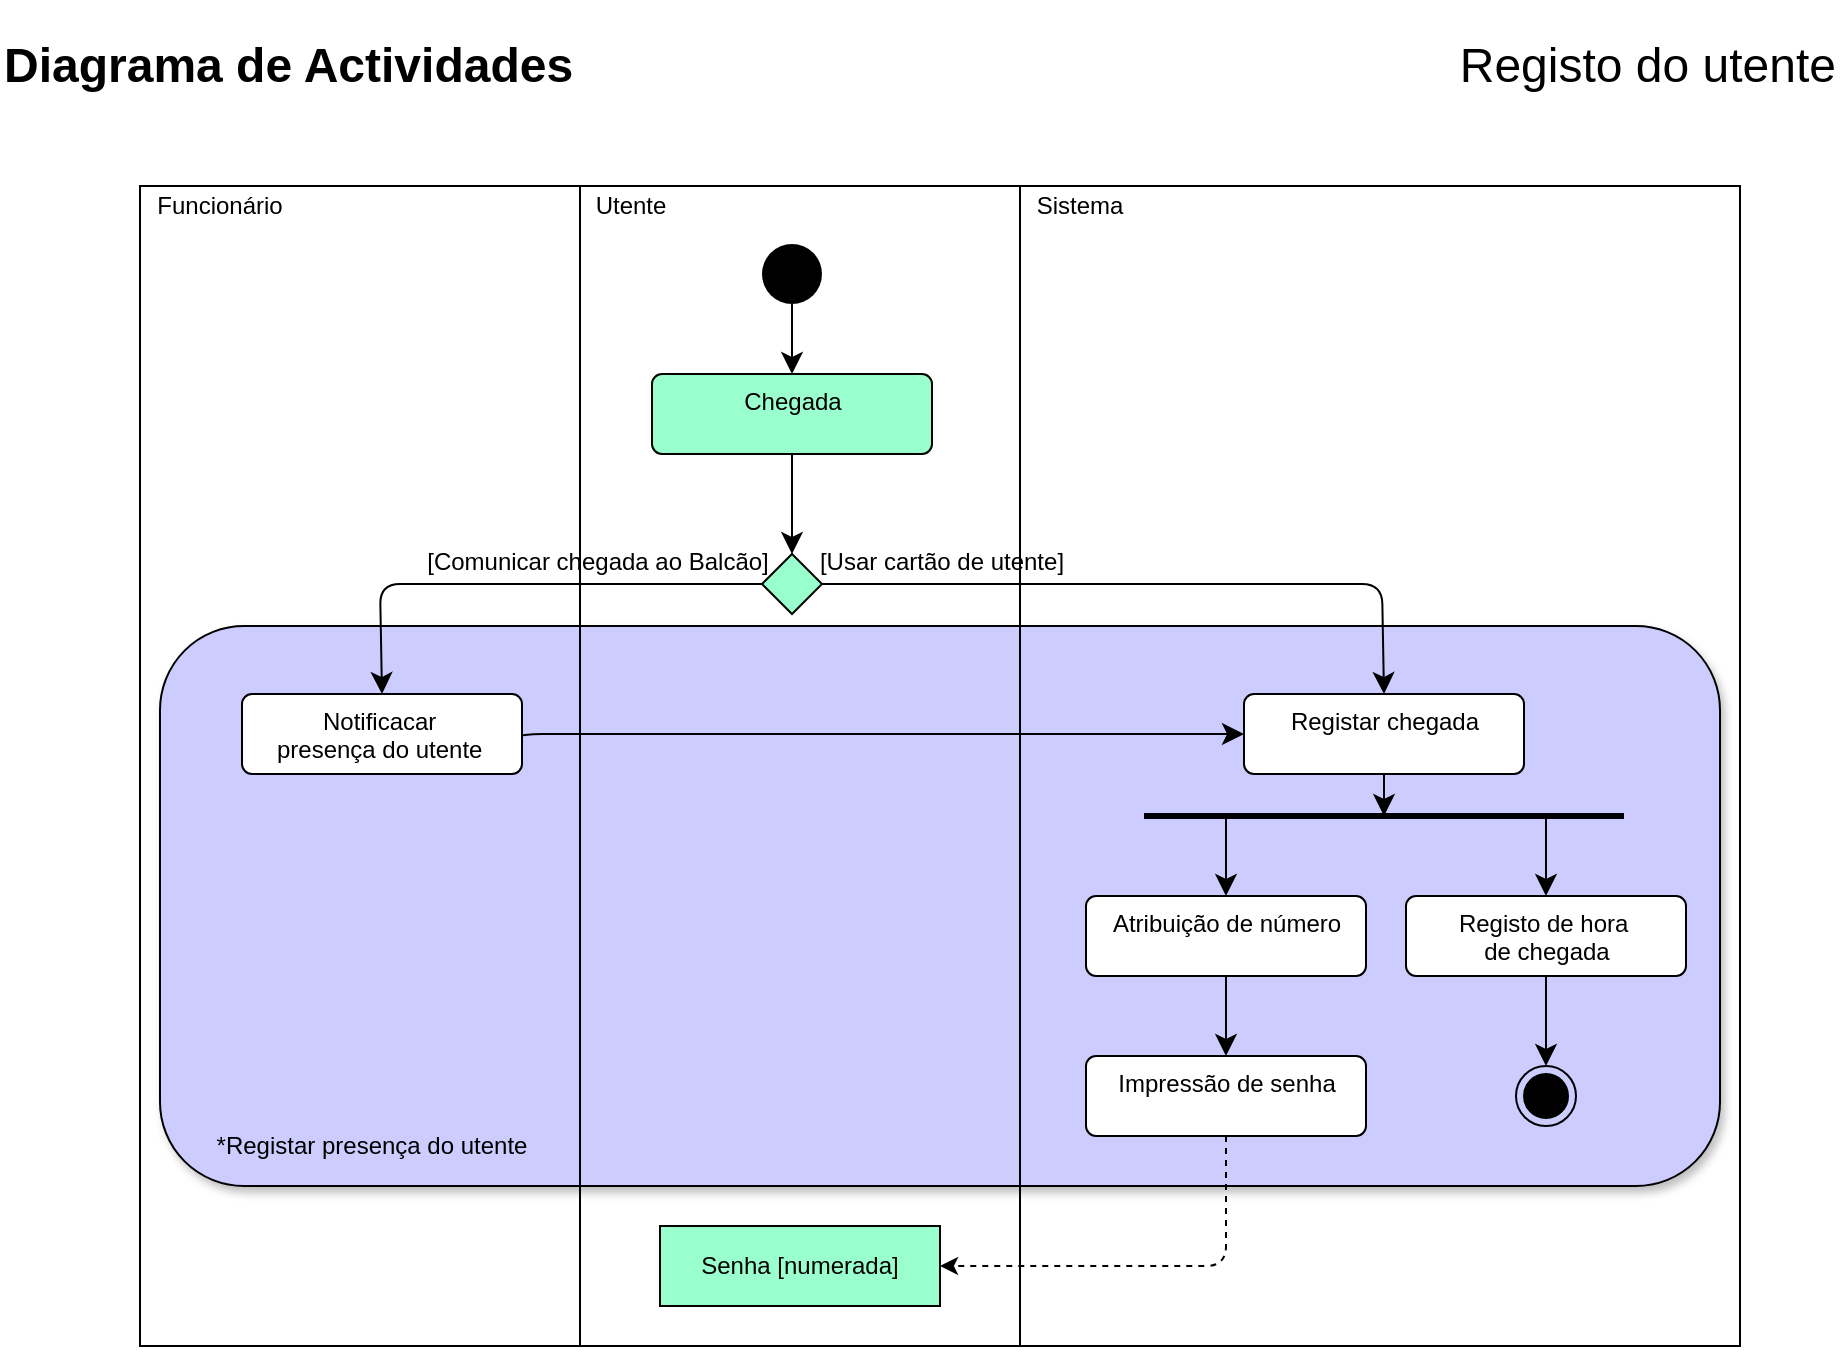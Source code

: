 <mxfile version="14.2.7" type="google"><diagram id="ceWHe6pzWv_tk6jDRbRP" name="Page-1"><mxGraphModel dx="1422" dy="772" grid="1" gridSize="10" guides="1" tooltips="1" connect="1" arrows="1" fold="1" page="1" pageScale="1" pageWidth="1169" pageHeight="827" math="0" shadow="0"><root><mxCell id="0"/><mxCell id="1" parent="0"/><mxCell id="FWlmMtZPNFmvn0mSxlcu-76" value="" style="rounded=1;Space=wrap;html=1;fillColor=#CCCCFF;shadow=1;" parent="1" vertex="1"><mxGeometry x="210" y="420" width="780" height="280" as="geometry"/></mxCell><mxCell id="u1S4rE5ZOEZBiuDu9DCe-52" value="" style="rounded=0;whiteSpace=wrap;html=1;fillColor=none;" parent="1" vertex="1"><mxGeometry x="420" y="200" width="220" height="580" as="geometry"/></mxCell><mxCell id="FWlmMtZPNFmvn0mSxlcu-78" value="" style="rounded=0;whiteSpace=wrap;html=1;fillColor=none;" parent="1" vertex="1"><mxGeometry x="200" y="200" width="220" height="580" as="geometry"/></mxCell><mxCell id="FWlmMtZPNFmvn0mSxlcu-81" value="" style="rounded=0;whiteSpace=wrap;html=1;fillColor=none;" parent="1" vertex="1"><mxGeometry x="640" y="200" width="360" height="580" as="geometry"/></mxCell><mxCell id="FWlmMtZPNFmvn0mSxlcu-2" value="" style="ellipse;fillColor=#000000;strokeColor=none;" parent="1" vertex="1"><mxGeometry x="511" y="229" width="30" height="30" as="geometry"/></mxCell><mxCell id="FWlmMtZPNFmvn0mSxlcu-21" value="" style="endArrow=classic;startArrow=none;endFill=1;startFill=0;endSize=8;html=1;verticalAlign=bottom;labelBackgroundColor=none;strokeWidth=1;exitX=0.5;exitY=1;exitDx=0;exitDy=0;" parent="1" edge="1"><mxGeometry width="160" relative="1" as="geometry"><mxPoint x="526" y="259" as="sourcePoint"/><mxPoint x="526" y="294" as="targetPoint"/></mxGeometry></mxCell><mxCell id="FWlmMtZPNFmvn0mSxlcu-40" value="Utente" style="text;html=1;strokeColor=none;fillColor=none;align=center;verticalAlign=middle;whiteSpace=wrap;rounded=0;" parent="1" vertex="1"><mxGeometry x="420" y="200" width="51" height="20" as="geometry"/></mxCell><mxCell id="FWlmMtZPNFmvn0mSxlcu-42" value="Sistema" style="text;html=1;strokeColor=none;fillColor=none;align=center;verticalAlign=middle;whiteSpace=wrap;rounded=0;" parent="1" vertex="1"><mxGeometry x="640" y="200" width="60" height="20" as="geometry"/></mxCell><mxCell id="FWlmMtZPNFmvn0mSxlcu-46" value="Chegada" style="html=1;align=center;verticalAlign=top;rounded=1;absoluteArcSize=1;arcSize=10;dashed=0;fillColor=#99FFCC;" parent="1" vertex="1"><mxGeometry x="456" y="294" width="140" height="40" as="geometry"/></mxCell><mxCell id="FWlmMtZPNFmvn0mSxlcu-47" value="" style="endArrow=classic;startArrow=none;endFill=1;startFill=0;endSize=8;html=1;verticalAlign=bottom;labelBackgroundColor=none;strokeWidth=1;exitX=0.5;exitY=1;exitDx=0;exitDy=0;entryX=0.5;entryY=0;entryDx=0;entryDy=0;" parent="1" source="FWlmMtZPNFmvn0mSxlcu-46" target="FWlmMtZPNFmvn0mSxlcu-65" edge="1"><mxGeometry width="160" relative="1" as="geometry"><mxPoint x="616" y="269" as="sourcePoint"/><mxPoint x="606" y="384" as="targetPoint"/></mxGeometry></mxCell><mxCell id="FWlmMtZPNFmvn0mSxlcu-50" value="Registar chegada" style="html=1;align=center;verticalAlign=top;rounded=1;absoluteArcSize=1;arcSize=10;dashed=0;" parent="1" vertex="1"><mxGeometry x="752" y="454" width="140" height="40" as="geometry"/></mxCell><mxCell id="FWlmMtZPNFmvn0mSxlcu-51" value="" style="endArrow=classic;startArrow=none;endFill=1;startFill=0;endSize=8;html=1;verticalAlign=bottom;labelBackgroundColor=none;strokeWidth=1;entryX=0;entryY=0.5;entryDx=0;entryDy=0;exitX=0.5;exitY=1;exitDx=0;exitDy=0;" parent="1" source="FWlmMtZPNFmvn0mSxlcu-69" target="FWlmMtZPNFmvn0mSxlcu-50" edge="1"><mxGeometry width="160" relative="1" as="geometry"><mxPoint x="331" y="474" as="sourcePoint"/><mxPoint x="581" y="405" as="targetPoint"/><Array as="points"><mxPoint x="391" y="474"/></Array></mxGeometry></mxCell><mxCell id="FWlmMtZPNFmvn0mSxlcu-52" value="" style="endArrow=classic;startArrow=none;endFill=1;startFill=0;endSize=8;html=1;verticalAlign=bottom;labelBackgroundColor=none;strokeWidth=1;exitX=1;exitY=0.5;exitDx=0;exitDy=0;entryX=0.5;entryY=0;entryDx=0;entryDy=0;" parent="1" source="FWlmMtZPNFmvn0mSxlcu-65" target="FWlmMtZPNFmvn0mSxlcu-50" edge="1"><mxGeometry width="160" relative="1" as="geometry"><mxPoint x="570" y="495" as="sourcePoint"/><mxPoint x="890" y="534" as="targetPoint"/><Array as="points"><mxPoint x="750" y="399"/><mxPoint x="821" y="399"/></Array></mxGeometry></mxCell><mxCell id="FWlmMtZPNFmvn0mSxlcu-54" value="Registo de hora&amp;nbsp;&lt;br&gt;de chegada" style="html=1;align=center;verticalAlign=top;rounded=1;absoluteArcSize=1;arcSize=10;dashed=0;" parent="1" vertex="1"><mxGeometry x="833" y="555" width="140" height="40" as="geometry"/></mxCell><mxCell id="FWlmMtZPNFmvn0mSxlcu-55" value="" style="endArrow=classic;startArrow=none;endFill=1;startFill=0;endSize=8;html=1;verticalAlign=bottom;labelBackgroundColor=none;strokeWidth=1;exitX=0.5;exitY=1;exitDx=0;exitDy=0;" parent="1" source="FWlmMtZPNFmvn0mSxlcu-50" edge="1"><mxGeometry width="160" relative="1" as="geometry"><mxPoint x="840" y="525" as="sourcePoint"/><mxPoint x="822" y="515" as="targetPoint"/></mxGeometry></mxCell><mxCell id="FWlmMtZPNFmvn0mSxlcu-56" value="Impressão de senha" style="html=1;align=center;verticalAlign=top;rounded=1;absoluteArcSize=1;arcSize=10;dashed=0;" parent="1" vertex="1"><mxGeometry x="673" y="635" width="140" height="40" as="geometry"/></mxCell><mxCell id="FWlmMtZPNFmvn0mSxlcu-57" value="Atribuição de número" style="html=1;align=center;verticalAlign=top;rounded=1;absoluteArcSize=1;arcSize=10;dashed=0;" parent="1" vertex="1"><mxGeometry x="673" y="555" width="140" height="40" as="geometry"/></mxCell><mxCell id="FWlmMtZPNFmvn0mSxlcu-58" value="" style="endArrow=none;startArrow=none;endFill=0;startFill=0;endSize=8;html=1;verticalAlign=bottom;labelBackgroundColor=none;strokeWidth=3;" parent="1" edge="1"><mxGeometry width="160" relative="1" as="geometry"><mxPoint x="702" y="515" as="sourcePoint"/><mxPoint x="942" y="515" as="targetPoint"/></mxGeometry></mxCell><mxCell id="FWlmMtZPNFmvn0mSxlcu-59" value="Senha [numerada]" style="rounded=0;whiteSpace=wrap;html=1;fillColor=#99FFCC;" parent="1" vertex="1"><mxGeometry x="460" y="720" width="140" height="40" as="geometry"/></mxCell><mxCell id="FWlmMtZPNFmvn0mSxlcu-60" value="" style="endArrow=classic;startArrow=none;endFill=1;startFill=0;endSize=8;html=1;verticalAlign=bottom;labelBackgroundColor=none;strokeWidth=1;entryX=0.5;entryY=0;entryDx=0;entryDy=0;" parent="1" target="FWlmMtZPNFmvn0mSxlcu-57" edge="1"><mxGeometry width="160" relative="1" as="geometry"><mxPoint x="743" y="515" as="sourcePoint"/><mxPoint x="850" y="525" as="targetPoint"/></mxGeometry></mxCell><mxCell id="FWlmMtZPNFmvn0mSxlcu-61" value="" style="endArrow=classic;startArrow=none;endFill=1;startFill=0;endSize=8;html=1;verticalAlign=bottom;labelBackgroundColor=none;strokeWidth=1;entryX=0.5;entryY=0;entryDx=0;entryDy=0;" parent="1" target="FWlmMtZPNFmvn0mSxlcu-54" edge="1"><mxGeometry width="160" relative="1" as="geometry"><mxPoint x="903" y="515" as="sourcePoint"/><mxPoint x="740" y="565" as="targetPoint"/></mxGeometry></mxCell><mxCell id="FWlmMtZPNFmvn0mSxlcu-62" value="" style="endArrow=classic;startArrow=none;endFill=1;startFill=0;endSize=8;html=1;verticalAlign=bottom;labelBackgroundColor=none;strokeWidth=1;entryX=0.5;entryY=0;entryDx=0;entryDy=0;exitX=0.5;exitY=1;exitDx=0;exitDy=0;" parent="1" source="FWlmMtZPNFmvn0mSxlcu-57" target="FWlmMtZPNFmvn0mSxlcu-56" edge="1"><mxGeometry width="160" relative="1" as="geometry"><mxPoint x="750" y="535" as="sourcePoint"/><mxPoint x="750" y="575" as="targetPoint"/></mxGeometry></mxCell><mxCell id="FWlmMtZPNFmvn0mSxlcu-63" value="" style="html=1;verticalAlign=bottom;labelBackgroundColor=none;endArrow=classic;endFill=1;dashed=1;exitX=0.5;exitY=1;exitDx=0;exitDy=0;entryX=1;entryY=0.5;entryDx=0;entryDy=0;" parent="1" source="FWlmMtZPNFmvn0mSxlcu-56" target="FWlmMtZPNFmvn0mSxlcu-59" edge="1"><mxGeometry width="160" relative="1" as="geometry"><mxPoint x="600" y="635" as="sourcePoint"/><mxPoint x="561" y="820" as="targetPoint"/><Array as="points"><mxPoint x="743" y="740"/></Array></mxGeometry></mxCell><mxCell id="FWlmMtZPNFmvn0mSxlcu-64" value="Funcionário" style="text;html=1;strokeColor=none;fillColor=none;align=center;verticalAlign=middle;whiteSpace=wrap;rounded=0;" parent="1" vertex="1"><mxGeometry x="200" y="200" width="80" height="20" as="geometry"/></mxCell><mxCell id="FWlmMtZPNFmvn0mSxlcu-65" value="" style="rhombus;fillColor=#99FFCC;" parent="1" vertex="1"><mxGeometry x="511" y="384" width="30" height="30" as="geometry"/></mxCell><mxCell id="FWlmMtZPNFmvn0mSxlcu-66" value="[Usar cartão de utente]" style="text;html=1;strokeColor=none;fillColor=none;align=center;verticalAlign=middle;whiteSpace=wrap;rounded=0;" parent="1" vertex="1"><mxGeometry x="511" y="378" width="180" height="20" as="geometry"/></mxCell><mxCell id="FWlmMtZPNFmvn0mSxlcu-67" value="[Comunicar chegada ao Balcão]" style="text;html=1;strokeColor=none;fillColor=none;align=center;verticalAlign=middle;whiteSpace=wrap;rounded=0;" parent="1" vertex="1"><mxGeometry x="339" y="378" width="180" height="20" as="geometry"/></mxCell><mxCell id="FWlmMtZPNFmvn0mSxlcu-68" value="" style="endArrow=classic;startArrow=none;endFill=1;startFill=0;endSize=8;html=1;verticalAlign=bottom;labelBackgroundColor=none;strokeWidth=1;exitX=0;exitY=0.5;exitDx=0;exitDy=0;entryX=0.5;entryY=0;entryDx=0;entryDy=0;" parent="1" source="FWlmMtZPNFmvn0mSxlcu-65" target="FWlmMtZPNFmvn0mSxlcu-69" edge="1"><mxGeometry width="160" relative="1" as="geometry"><mxPoint x="460" y="614" as="sourcePoint"/><mxPoint x="320" y="414" as="targetPoint"/><Array as="points"><mxPoint x="320" y="399"/></Array></mxGeometry></mxCell><mxCell id="FWlmMtZPNFmvn0mSxlcu-69" value="Notificacar&amp;nbsp;&lt;br&gt;presença&amp;nbsp;do utente&amp;nbsp;" style="html=1;align=center;verticalAlign=top;rounded=1;absoluteArcSize=1;arcSize=10;dashed=0;" parent="1" vertex="1"><mxGeometry x="251" y="454" width="140" height="40" as="geometry"/></mxCell><mxCell id="FWlmMtZPNFmvn0mSxlcu-72" value="" style="endArrow=classic;startArrow=none;endFill=1;startFill=0;endSize=8;html=1;verticalAlign=bottom;labelBackgroundColor=none;strokeWidth=1;exitX=0.5;exitY=1;exitDx=0;exitDy=0;entryX=0.5;entryY=0;entryDx=0;entryDy=0;" parent="1" source="FWlmMtZPNFmvn0mSxlcu-54" target="zcQyN21mjo1ttUGYkX4v-6" edge="1"><mxGeometry width="160" relative="1" as="geometry"><mxPoint x="931" y="525" as="sourcePoint"/><mxPoint x="903" y="620" as="targetPoint"/></mxGeometry></mxCell><mxCell id="FWlmMtZPNFmvn0mSxlcu-77" value="*Registar presença do utente" style="text;html=1;strokeColor=none;fillColor=none;align=center;verticalAlign=middle;whiteSpace=wrap;rounded=0;" parent="1" vertex="1"><mxGeometry x="231" y="670" width="170" height="20" as="geometry"/></mxCell><mxCell id="u1S4rE5ZOEZBiuDu9DCe-66" style="edgeStyle=orthogonalEdgeStyle;rounded=0;orthogonalLoop=1;jettySize=auto;html=1;exitX=0.5;exitY=1;exitDx=0;exitDy=0;" parent="1" source="FWlmMtZPNFmvn0mSxlcu-78" target="FWlmMtZPNFmvn0mSxlcu-78" edge="1"><mxGeometry relative="1" as="geometry"/></mxCell><mxCell id="zcQyN21mjo1ttUGYkX4v-3" value="&lt;h6&gt;&lt;font style=&quot;font-size: 24px&quot;&gt;Diagrama de Actividades&lt;/font&gt;&lt;/h6&gt;" style="text;html=1;strokeColor=none;fillColor=none;align=left;verticalAlign=middle;whiteSpace=wrap;rounded=0;" parent="1" vertex="1"><mxGeometry x="130" y="130" width="320" height="20" as="geometry"/></mxCell><mxCell id="zcQyN21mjo1ttUGYkX4v-4" value="&lt;p&gt;&lt;font style=&quot;font-size: 24px&quot;&gt;Registo do utente&lt;/font&gt;&lt;/p&gt;" style="text;html=1;strokeColor=none;fillColor=none;align=right;verticalAlign=middle;whiteSpace=wrap;rounded=0;" parent="1" vertex="1"><mxGeometry x="730" y="130" width="320" height="20" as="geometry"/></mxCell><mxCell id="zcQyN21mjo1ttUGYkX4v-5" style="edgeStyle=orthogonalEdgeStyle;rounded=0;orthogonalLoop=1;jettySize=auto;html=1;exitX=0.5;exitY=1;exitDx=0;exitDy=0;" parent="1" source="FWlmMtZPNFmvn0mSxlcu-81" target="FWlmMtZPNFmvn0mSxlcu-81" edge="1"><mxGeometry relative="1" as="geometry"/></mxCell><mxCell id="zcQyN21mjo1ttUGYkX4v-6" value="" style="ellipse;html=1;shape=endState;fillColor=#000000;strokeColor=#000000;" parent="1" vertex="1"><mxGeometry x="888" y="640" width="30" height="30" as="geometry"/></mxCell></root></mxGraphModel></diagram></mxfile>